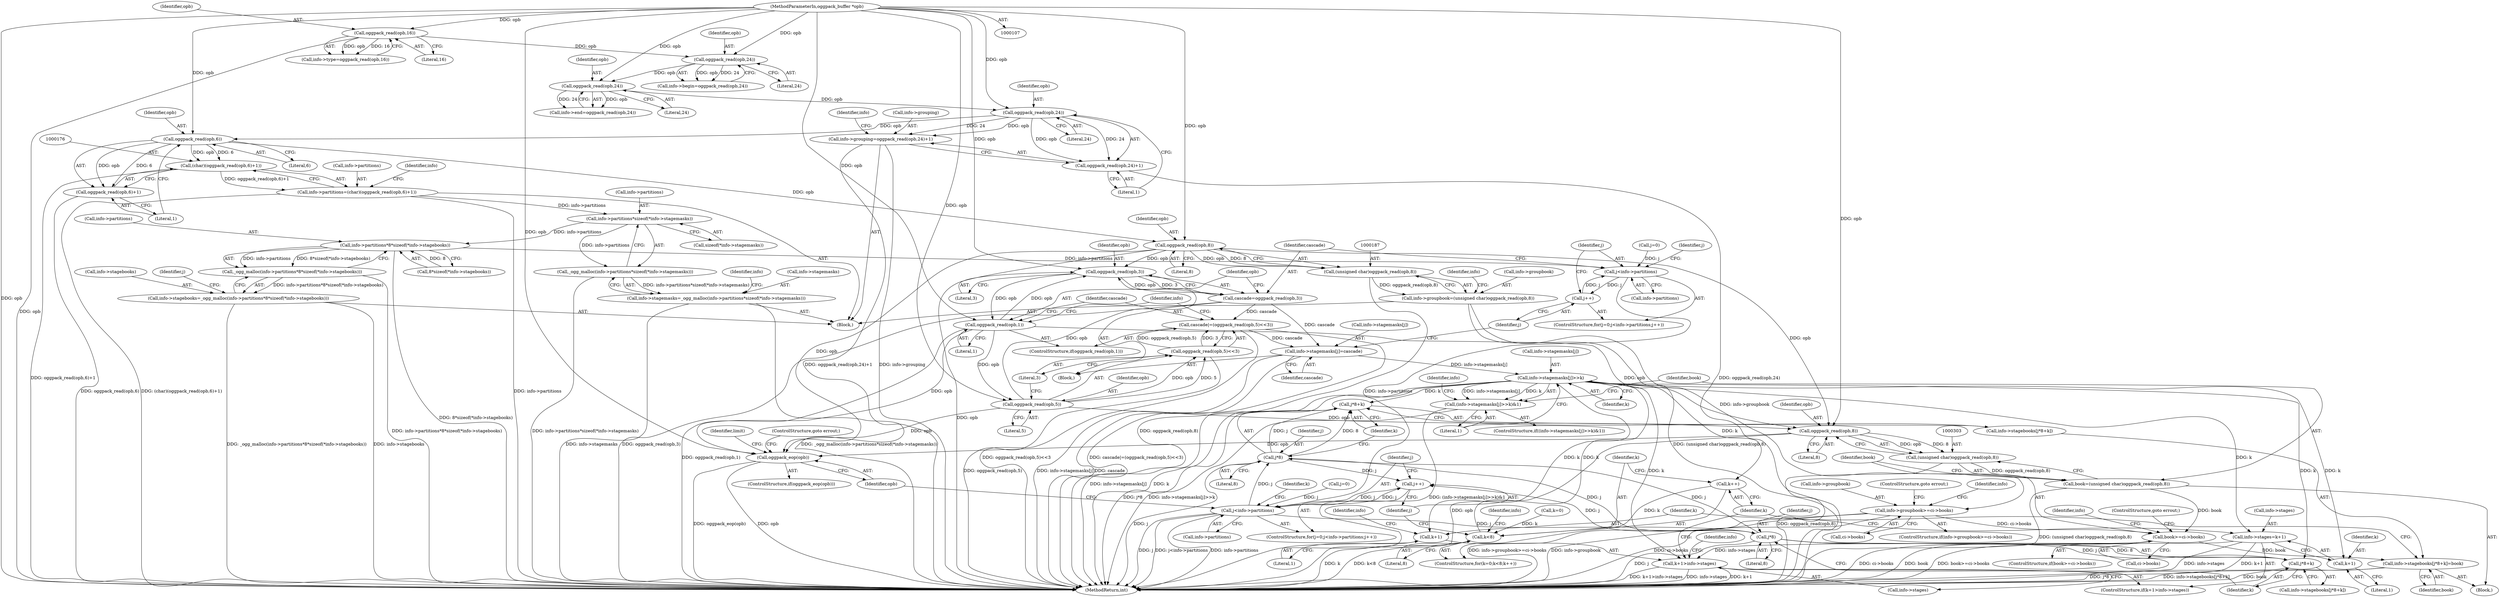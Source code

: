 digraph "0_Android_eeb4e45d5683f88488c083ecf142dc89bc3f0b47_9@API" {
"1000167" [label="(Call,oggpack_read(opb,24))"];
"1000159" [label="(Call,oggpack_read(opb,24))"];
"1000152" [label="(Call,oggpack_read(opb,24))"];
"1000132" [label="(Call,oggpack_read(opb,16))"];
"1000110" [label="(MethodParameterIn,oggpack_buffer *opb)"];
"1000162" [label="(Call,info->grouping=oggpack_read(opb,24)+1)"];
"1000166" [label="(Call,oggpack_read(opb,24)+1)"];
"1000178" [label="(Call,oggpack_read(opb,6))"];
"1000175" [label="(Call,(char)(oggpack_read(opb,6)+1))"];
"1000171" [label="(Call,info->partitions=(char)(oggpack_read(opb,6)+1))"];
"1000205" [label="(Call,info->partitions*sizeof(*info->stagemasks))"];
"1000204" [label="(Call,_ogg_malloc(info->partitions*sizeof(*info->stagemasks)))"];
"1000200" [label="(Call,info->stagemasks=_ogg_malloc(info->partitions*sizeof(*info->stagemasks)))"];
"1000219" [label="(Call,info->partitions*8*sizeof(*info->stagebooks))"];
"1000218" [label="(Call,_ogg_malloc(info->partitions*8*sizeof(*info->stagebooks)))"];
"1000214" [label="(Call,info->stagebooks=_ogg_malloc(info->partitions*8*sizeof(*info->stagebooks)))"];
"1000234" [label="(Call,j<info->partitions)"];
"1000239" [label="(Call,j++)"];
"1000270" [label="(Call,j<info->partitions)"];
"1000275" [label="(Call,j++)"];
"1000320" [label="(Call,j*8)"];
"1000319" [label="(Call,j*8+k)"];
"1000347" [label="(Call,j*8)"];
"1000346" [label="(Call,j*8+k)"];
"1000177" [label="(Call,oggpack_read(opb,6)+1)"];
"1000188" [label="(Call,oggpack_read(opb,8))"];
"1000186" [label="(Call,(unsigned char)oggpack_read(opb,8))"];
"1000182" [label="(Call,info->groupbook=(unsigned char)oggpack_read(opb,8))"];
"1000192" [label="(Call,info->groupbook>=ci->books)"];
"1000308" [label="(Call,book>=ci->books)"];
"1000314" [label="(Call,info->stagebooks[j*8+k]=book)"];
"1000245" [label="(Call,oggpack_read(opb,3))"];
"1000243" [label="(Call,cascade=oggpack_read(opb,3))"];
"1000252" [label="(Call,cascade|=(oggpack_read(opb,5)<<3))"];
"1000259" [label="(Call,info->stagemasks[j]=cascade)"];
"1000290" [label="(Call,info->stagemasks[j]>>k)"];
"1000285" [label="(Call,k++)"];
"1000282" [label="(Call,k<8)"];
"1000289" [label="(Call,(info->stagemasks[j]>>k)&1)"];
"1000326" [label="(Call,k+1>info->stages)"];
"1000327" [label="(Call,k+1)"];
"1000333" [label="(Call,info->stages=k+1)"];
"1000337" [label="(Call,k+1)"];
"1000249" [label="(Call,oggpack_read(opb,1))"];
"1000255" [label="(Call,oggpack_read(opb,5))"];
"1000254" [label="(Call,oggpack_read(opb,5)<<3)"];
"1000304" [label="(Call,oggpack_read(opb,8))"];
"1000302" [label="(Call,(unsigned char)oggpack_read(opb,8))"];
"1000300" [label="(Call,book=(unsigned char)oggpack_read(opb,8))"];
"1000353" [label="(Call,oggpack_eop(opb))"];
"1000342" [label="(Call,info->stagebooks[j*8+k])"];
"1000177" [label="(Call,oggpack_read(opb,6)+1)"];
"1000305" [label="(Identifier,opb)"];
"1000215" [label="(Call,info->stagebooks)"];
"1000333" [label="(Call,info->stages=k+1)"];
"1000111" [label="(Block,)"];
"1000230" [label="(ControlStructure,for(j=0;j<info->partitions;j++))"];
"1000321" [label="(Identifier,j)"];
"1000153" [label="(Identifier,opb)"];
"1000235" [label="(Identifier,j)"];
"1000350" [label="(Identifier,k)"];
"1000358" [label="(Identifier,limit)"];
"1000236" [label="(Call,info->partitions)"];
"1000308" [label="(Call,book>=ci->books)"];
"1000247" [label="(Literal,3)"];
"1000216" [label="(Identifier,info)"];
"1000400" [label="(MethodReturn,int)"];
"1000326" [label="(Call,k+1>info->stages)"];
"1000171" [label="(Call,info->partitions=(char)(oggpack_read(opb,6)+1))"];
"1000154" [label="(Literal,24)"];
"1000288" [label="(ControlStructure,if((info->stagemasks[j]>>k)&1))"];
"1000234" [label="(Call,j<info->partitions)"];
"1000354" [label="(Identifier,opb)"];
"1000240" [label="(Identifier,j)"];
"1000172" [label="(Call,info->partitions)"];
"1000265" [label="(Identifier,cascade)"];
"1000304" [label="(Call,oggpack_read(opb,8))"];
"1000268" [label="(Identifier,j)"];
"1000250" [label="(Identifier,opb)"];
"1000232" [label="(Identifier,j)"];
"1000285" [label="(Call,k++)"];
"1000293" [label="(Identifier,info)"];
"1000193" [label="(Call,info->groupbook)"];
"1000255" [label="(Call,oggpack_read(opb,5))"];
"1000219" [label="(Call,info->partitions*8*sizeof(*info->stagebooks))"];
"1000180" [label="(Literal,6)"];
"1000266" [label="(ControlStructure,for(j=0;j<info->partitions;j++))"];
"1000258" [label="(Literal,3)"];
"1000184" [label="(Identifier,info)"];
"1000344" [label="(Identifier,info)"];
"1000199" [label="(ControlStructure,goto errout;)"];
"1000320" [label="(Call,j*8)"];
"1000329" [label="(Literal,1)"];
"1000272" [label="(Call,info->partitions)"];
"1000110" [label="(MethodParameterIn,oggpack_buffer *opb)"];
"1000278" [label="(ControlStructure,for(k=0;k<8;k++))"];
"1000262" [label="(Identifier,info)"];
"1000335" [label="(Identifier,info)"];
"1000183" [label="(Call,info->groupbook)"];
"1000241" [label="(Block,)"];
"1000348" [label="(Identifier,j)"];
"1000249" [label="(Call,oggpack_read(opb,1))"];
"1000271" [label="(Identifier,j)"];
"1000192" [label="(Call,info->groupbook>=ci->books)"];
"1000314" [label="(Call,info->stagebooks[j*8+k]=book)"];
"1000347" [label="(Call,j*8)"];
"1000322" [label="(Literal,8)"];
"1000166" [label="(Call,oggpack_read(opb,24)+1)"];
"1000317" [label="(Identifier,info)"];
"1000310" [label="(Call,ci->books)"];
"1000315" [label="(Call,info->stagebooks[j*8+k])"];
"1000173" [label="(Identifier,info)"];
"1000324" [label="(Identifier,book)"];
"1000280" [label="(Identifier,k)"];
"1000296" [label="(Identifier,k)"];
"1000270" [label="(Call,j<info->partitions)"];
"1000338" [label="(Identifier,k)"];
"1000161" [label="(Literal,24)"];
"1000346" [label="(Call,j*8+k)"];
"1000128" [label="(Call,info->type=oggpack_read(opb,16))"];
"1000231" [label="(Call,j=0)"];
"1000182" [label="(Call,info->groupbook=(unsigned char)oggpack_read(opb,8))"];
"1000214" [label="(Call,info->stagebooks=_ogg_malloc(info->partitions*8*sizeof(*info->stagebooks)))"];
"1000309" [label="(Identifier,book)"];
"1000323" [label="(Identifier,k)"];
"1000194" [label="(Identifier,info)"];
"1000205" [label="(Call,info->partitions*sizeof(*info->stagemasks))"];
"1000206" [label="(Call,info->partitions)"];
"1000289" [label="(Call,(info->stagemasks[j]>>k)&1)"];
"1000353" [label="(Call,oggpack_eop(opb))"];
"1000284" [label="(Literal,8)"];
"1000175" [label="(Call,(char)(oggpack_read(opb,6)+1))"];
"1000196" [label="(Call,ci->books)"];
"1000152" [label="(Call,oggpack_read(opb,24))"];
"1000202" [label="(Identifier,info)"];
"1000168" [label="(Identifier,opb)"];
"1000220" [label="(Call,info->partitions)"];
"1000188" [label="(Call,oggpack_read(opb,8))"];
"1000259" [label="(Call,info->stagemasks[j]=cascade)"];
"1000159" [label="(Call,oggpack_read(opb,24))"];
"1000189" [label="(Identifier,opb)"];
"1000302" [label="(Call,(unsigned char)oggpack_read(opb,8))"];
"1000162" [label="(Call,info->grouping=oggpack_read(opb,24)+1)"];
"1000283" [label="(Identifier,k)"];
"1000297" [label="(Literal,1)"];
"1000301" [label="(Identifier,book)"];
"1000267" [label="(Call,j=0)"];
"1000245" [label="(Call,oggpack_read(opb,3))"];
"1000254" [label="(Call,oggpack_read(opb,5)<<3)"];
"1000276" [label="(Identifier,j)"];
"1000291" [label="(Call,info->stagemasks[j])"];
"1000279" [label="(Call,k=0)"];
"1000190" [label="(Literal,8)"];
"1000327" [label="(Call,k+1)"];
"1000191" [label="(ControlStructure,if(info->groupbook>=ci->books))"];
"1000169" [label="(Literal,24)"];
"1000256" [label="(Identifier,opb)"];
"1000337" [label="(Call,k+1)"];
"1000160" [label="(Identifier,opb)"];
"1000218" [label="(Call,_ogg_malloc(info->partitions*8*sizeof(*info->stagebooks)))"];
"1000325" [label="(ControlStructure,if(k+1>info->stages))"];
"1000246" [label="(Identifier,opb)"];
"1000239" [label="(Call,j++)"];
"1000275" [label="(Call,j++)"];
"1000282" [label="(Call,k<8)"];
"1000181" [label="(Literal,1)"];
"1000167" [label="(Call,oggpack_read(opb,24))"];
"1000178" [label="(Call,oggpack_read(opb,6))"];
"1000243" [label="(Call,cascade=oggpack_read(opb,3))"];
"1000253" [label="(Identifier,cascade)"];
"1000155" [label="(Call,info->end=oggpack_read(opb,24))"];
"1000209" [label="(Call,sizeof(*info->stagemasks))"];
"1000290" [label="(Call,info->stagemasks[j]>>k)"];
"1000133" [label="(Identifier,opb)"];
"1000352" [label="(ControlStructure,if(oggpack_eop(opb)))"];
"1000204" [label="(Call,_ogg_malloc(info->partitions*sizeof(*info->stagemasks)))"];
"1000186" [label="(Call,(unsigned char)oggpack_read(opb,8))"];
"1000349" [label="(Literal,8)"];
"1000132" [label="(Call,oggpack_read(opb,16))"];
"1000334" [label="(Call,info->stages)"];
"1000330" [label="(Call,info->stages)"];
"1000257" [label="(Literal,5)"];
"1000148" [label="(Call,info->begin=oggpack_read(opb,24))"];
"1000163" [label="(Call,info->grouping)"];
"1000244" [label="(Identifier,cascade)"];
"1000328" [label="(Identifier,k)"];
"1000252" [label="(Call,cascade|=(oggpack_read(opb,5)<<3))"];
"1000313" [label="(ControlStructure,goto errout;)"];
"1000298" [label="(Block,)"];
"1000339" [label="(Literal,1)"];
"1000179" [label="(Identifier,opb)"];
"1000201" [label="(Call,info->stagemasks)"];
"1000260" [label="(Call,info->stagemasks[j])"];
"1000300" [label="(Call,book=(unsigned char)oggpack_read(opb,8))"];
"1000319" [label="(Call,j*8+k)"];
"1000223" [label="(Call,8*sizeof(*info->stagebooks))"];
"1000170" [label="(Literal,1)"];
"1000331" [label="(Identifier,info)"];
"1000306" [label="(Literal,8)"];
"1000355" [label="(ControlStructure,goto errout;)"];
"1000307" [label="(ControlStructure,if(book>=ci->books))"];
"1000200" [label="(Call,info->stagemasks=_ogg_malloc(info->partitions*sizeof(*info->stagemasks)))"];
"1000251" [label="(Literal,1)"];
"1000286" [label="(Identifier,k)"];
"1000248" [label="(ControlStructure,if(oggpack_read(opb,1)))"];
"1000134" [label="(Literal,16)"];
"1000167" -> "1000166"  [label="AST: "];
"1000167" -> "1000169"  [label="CFG: "];
"1000168" -> "1000167"  [label="AST: "];
"1000169" -> "1000167"  [label="AST: "];
"1000170" -> "1000167"  [label="CFG: "];
"1000167" -> "1000162"  [label="DDG: opb"];
"1000167" -> "1000162"  [label="DDG: 24"];
"1000167" -> "1000166"  [label="DDG: opb"];
"1000167" -> "1000166"  [label="DDG: 24"];
"1000159" -> "1000167"  [label="DDG: opb"];
"1000110" -> "1000167"  [label="DDG: opb"];
"1000167" -> "1000178"  [label="DDG: opb"];
"1000159" -> "1000155"  [label="AST: "];
"1000159" -> "1000161"  [label="CFG: "];
"1000160" -> "1000159"  [label="AST: "];
"1000161" -> "1000159"  [label="AST: "];
"1000155" -> "1000159"  [label="CFG: "];
"1000159" -> "1000155"  [label="DDG: opb"];
"1000159" -> "1000155"  [label="DDG: 24"];
"1000152" -> "1000159"  [label="DDG: opb"];
"1000110" -> "1000159"  [label="DDG: opb"];
"1000152" -> "1000148"  [label="AST: "];
"1000152" -> "1000154"  [label="CFG: "];
"1000153" -> "1000152"  [label="AST: "];
"1000154" -> "1000152"  [label="AST: "];
"1000148" -> "1000152"  [label="CFG: "];
"1000152" -> "1000148"  [label="DDG: opb"];
"1000152" -> "1000148"  [label="DDG: 24"];
"1000132" -> "1000152"  [label="DDG: opb"];
"1000110" -> "1000152"  [label="DDG: opb"];
"1000132" -> "1000128"  [label="AST: "];
"1000132" -> "1000134"  [label="CFG: "];
"1000133" -> "1000132"  [label="AST: "];
"1000134" -> "1000132"  [label="AST: "];
"1000128" -> "1000132"  [label="CFG: "];
"1000132" -> "1000400"  [label="DDG: opb"];
"1000132" -> "1000128"  [label="DDG: opb"];
"1000132" -> "1000128"  [label="DDG: 16"];
"1000110" -> "1000132"  [label="DDG: opb"];
"1000110" -> "1000107"  [label="AST: "];
"1000110" -> "1000400"  [label="DDG: opb"];
"1000110" -> "1000178"  [label="DDG: opb"];
"1000110" -> "1000188"  [label="DDG: opb"];
"1000110" -> "1000245"  [label="DDG: opb"];
"1000110" -> "1000249"  [label="DDG: opb"];
"1000110" -> "1000255"  [label="DDG: opb"];
"1000110" -> "1000304"  [label="DDG: opb"];
"1000110" -> "1000353"  [label="DDG: opb"];
"1000162" -> "1000111"  [label="AST: "];
"1000162" -> "1000166"  [label="CFG: "];
"1000163" -> "1000162"  [label="AST: "];
"1000166" -> "1000162"  [label="AST: "];
"1000173" -> "1000162"  [label="CFG: "];
"1000162" -> "1000400"  [label="DDG: oggpack_read(opb,24)+1"];
"1000162" -> "1000400"  [label="DDG: info->grouping"];
"1000166" -> "1000170"  [label="CFG: "];
"1000170" -> "1000166"  [label="AST: "];
"1000166" -> "1000400"  [label="DDG: oggpack_read(opb,24)"];
"1000178" -> "1000177"  [label="AST: "];
"1000178" -> "1000180"  [label="CFG: "];
"1000179" -> "1000178"  [label="AST: "];
"1000180" -> "1000178"  [label="AST: "];
"1000181" -> "1000178"  [label="CFG: "];
"1000178" -> "1000175"  [label="DDG: opb"];
"1000178" -> "1000175"  [label="DDG: 6"];
"1000178" -> "1000177"  [label="DDG: opb"];
"1000178" -> "1000177"  [label="DDG: 6"];
"1000178" -> "1000188"  [label="DDG: opb"];
"1000175" -> "1000171"  [label="AST: "];
"1000175" -> "1000177"  [label="CFG: "];
"1000176" -> "1000175"  [label="AST: "];
"1000177" -> "1000175"  [label="AST: "];
"1000171" -> "1000175"  [label="CFG: "];
"1000175" -> "1000400"  [label="DDG: oggpack_read(opb,6)+1"];
"1000175" -> "1000171"  [label="DDG: oggpack_read(opb,6)+1"];
"1000171" -> "1000111"  [label="AST: "];
"1000172" -> "1000171"  [label="AST: "];
"1000184" -> "1000171"  [label="CFG: "];
"1000171" -> "1000400"  [label="DDG: info->partitions"];
"1000171" -> "1000400"  [label="DDG: (char)(oggpack_read(opb,6)+1)"];
"1000171" -> "1000205"  [label="DDG: info->partitions"];
"1000205" -> "1000204"  [label="AST: "];
"1000205" -> "1000209"  [label="CFG: "];
"1000206" -> "1000205"  [label="AST: "];
"1000209" -> "1000205"  [label="AST: "];
"1000204" -> "1000205"  [label="CFG: "];
"1000205" -> "1000204"  [label="DDG: info->partitions"];
"1000205" -> "1000219"  [label="DDG: info->partitions"];
"1000204" -> "1000200"  [label="AST: "];
"1000200" -> "1000204"  [label="CFG: "];
"1000204" -> "1000400"  [label="DDG: info->partitions*sizeof(*info->stagemasks)"];
"1000204" -> "1000200"  [label="DDG: info->partitions*sizeof(*info->stagemasks)"];
"1000200" -> "1000111"  [label="AST: "];
"1000201" -> "1000200"  [label="AST: "];
"1000216" -> "1000200"  [label="CFG: "];
"1000200" -> "1000400"  [label="DDG: info->stagemasks"];
"1000200" -> "1000400"  [label="DDG: _ogg_malloc(info->partitions*sizeof(*info->stagemasks))"];
"1000219" -> "1000218"  [label="AST: "];
"1000219" -> "1000223"  [label="CFG: "];
"1000220" -> "1000219"  [label="AST: "];
"1000223" -> "1000219"  [label="AST: "];
"1000218" -> "1000219"  [label="CFG: "];
"1000219" -> "1000400"  [label="DDG: 8*sizeof(*info->stagebooks)"];
"1000219" -> "1000218"  [label="DDG: info->partitions"];
"1000219" -> "1000218"  [label="DDG: 8*sizeof(*info->stagebooks)"];
"1000223" -> "1000219"  [label="DDG: 8"];
"1000219" -> "1000234"  [label="DDG: info->partitions"];
"1000218" -> "1000214"  [label="AST: "];
"1000214" -> "1000218"  [label="CFG: "];
"1000218" -> "1000400"  [label="DDG: info->partitions*8*sizeof(*info->stagebooks)"];
"1000218" -> "1000214"  [label="DDG: info->partitions*8*sizeof(*info->stagebooks)"];
"1000214" -> "1000111"  [label="AST: "];
"1000215" -> "1000214"  [label="AST: "];
"1000232" -> "1000214"  [label="CFG: "];
"1000214" -> "1000400"  [label="DDG: _ogg_malloc(info->partitions*8*sizeof(*info->stagebooks))"];
"1000214" -> "1000400"  [label="DDG: info->stagebooks"];
"1000234" -> "1000230"  [label="AST: "];
"1000234" -> "1000236"  [label="CFG: "];
"1000235" -> "1000234"  [label="AST: "];
"1000236" -> "1000234"  [label="AST: "];
"1000244" -> "1000234"  [label="CFG: "];
"1000268" -> "1000234"  [label="CFG: "];
"1000239" -> "1000234"  [label="DDG: j"];
"1000231" -> "1000234"  [label="DDG: j"];
"1000234" -> "1000239"  [label="DDG: j"];
"1000234" -> "1000270"  [label="DDG: info->partitions"];
"1000239" -> "1000230"  [label="AST: "];
"1000239" -> "1000240"  [label="CFG: "];
"1000240" -> "1000239"  [label="AST: "];
"1000235" -> "1000239"  [label="CFG: "];
"1000270" -> "1000266"  [label="AST: "];
"1000270" -> "1000272"  [label="CFG: "];
"1000271" -> "1000270"  [label="AST: "];
"1000272" -> "1000270"  [label="AST: "];
"1000280" -> "1000270"  [label="CFG: "];
"1000354" -> "1000270"  [label="CFG: "];
"1000270" -> "1000400"  [label="DDG: j<info->partitions"];
"1000270" -> "1000400"  [label="DDG: info->partitions"];
"1000270" -> "1000400"  [label="DDG: j"];
"1000267" -> "1000270"  [label="DDG: j"];
"1000275" -> "1000270"  [label="DDG: j"];
"1000270" -> "1000275"  [label="DDG: j"];
"1000270" -> "1000320"  [label="DDG: j"];
"1000270" -> "1000347"  [label="DDG: j"];
"1000275" -> "1000266"  [label="AST: "];
"1000275" -> "1000276"  [label="CFG: "];
"1000276" -> "1000275"  [label="AST: "];
"1000271" -> "1000275"  [label="CFG: "];
"1000347" -> "1000275"  [label="DDG: j"];
"1000320" -> "1000275"  [label="DDG: j"];
"1000320" -> "1000319"  [label="AST: "];
"1000320" -> "1000322"  [label="CFG: "];
"1000321" -> "1000320"  [label="AST: "];
"1000322" -> "1000320"  [label="AST: "];
"1000323" -> "1000320"  [label="CFG: "];
"1000320" -> "1000400"  [label="DDG: j"];
"1000320" -> "1000319"  [label="DDG: j"];
"1000320" -> "1000319"  [label="DDG: 8"];
"1000347" -> "1000320"  [label="DDG: j"];
"1000320" -> "1000347"  [label="DDG: j"];
"1000319" -> "1000315"  [label="AST: "];
"1000319" -> "1000323"  [label="CFG: "];
"1000323" -> "1000319"  [label="AST: "];
"1000315" -> "1000319"  [label="CFG: "];
"1000319" -> "1000400"  [label="DDG: j*8"];
"1000290" -> "1000319"  [label="DDG: k"];
"1000347" -> "1000346"  [label="AST: "];
"1000347" -> "1000349"  [label="CFG: "];
"1000348" -> "1000347"  [label="AST: "];
"1000349" -> "1000347"  [label="AST: "];
"1000350" -> "1000347"  [label="CFG: "];
"1000347" -> "1000400"  [label="DDG: j"];
"1000347" -> "1000346"  [label="DDG: j"];
"1000347" -> "1000346"  [label="DDG: 8"];
"1000346" -> "1000342"  [label="AST: "];
"1000346" -> "1000350"  [label="CFG: "];
"1000350" -> "1000346"  [label="AST: "];
"1000342" -> "1000346"  [label="CFG: "];
"1000346" -> "1000400"  [label="DDG: j*8"];
"1000290" -> "1000346"  [label="DDG: k"];
"1000177" -> "1000181"  [label="CFG: "];
"1000181" -> "1000177"  [label="AST: "];
"1000177" -> "1000400"  [label="DDG: oggpack_read(opb,6)"];
"1000188" -> "1000186"  [label="AST: "];
"1000188" -> "1000190"  [label="CFG: "];
"1000189" -> "1000188"  [label="AST: "];
"1000190" -> "1000188"  [label="AST: "];
"1000186" -> "1000188"  [label="CFG: "];
"1000188" -> "1000400"  [label="DDG: opb"];
"1000188" -> "1000186"  [label="DDG: opb"];
"1000188" -> "1000186"  [label="DDG: 8"];
"1000188" -> "1000245"  [label="DDG: opb"];
"1000188" -> "1000304"  [label="DDG: opb"];
"1000188" -> "1000353"  [label="DDG: opb"];
"1000186" -> "1000182"  [label="AST: "];
"1000187" -> "1000186"  [label="AST: "];
"1000182" -> "1000186"  [label="CFG: "];
"1000186" -> "1000400"  [label="DDG: oggpack_read(opb,8)"];
"1000186" -> "1000182"  [label="DDG: oggpack_read(opb,8)"];
"1000182" -> "1000111"  [label="AST: "];
"1000183" -> "1000182"  [label="AST: "];
"1000194" -> "1000182"  [label="CFG: "];
"1000182" -> "1000400"  [label="DDG: (unsigned char)oggpack_read(opb,8)"];
"1000182" -> "1000192"  [label="DDG: info->groupbook"];
"1000192" -> "1000191"  [label="AST: "];
"1000192" -> "1000196"  [label="CFG: "];
"1000193" -> "1000192"  [label="AST: "];
"1000196" -> "1000192"  [label="AST: "];
"1000199" -> "1000192"  [label="CFG: "];
"1000202" -> "1000192"  [label="CFG: "];
"1000192" -> "1000400"  [label="DDG: info->groupbook"];
"1000192" -> "1000400"  [label="DDG: ci->books"];
"1000192" -> "1000400"  [label="DDG: info->groupbook>=ci->books"];
"1000192" -> "1000308"  [label="DDG: ci->books"];
"1000308" -> "1000307"  [label="AST: "];
"1000308" -> "1000310"  [label="CFG: "];
"1000309" -> "1000308"  [label="AST: "];
"1000310" -> "1000308"  [label="AST: "];
"1000313" -> "1000308"  [label="CFG: "];
"1000317" -> "1000308"  [label="CFG: "];
"1000308" -> "1000400"  [label="DDG: ci->books"];
"1000308" -> "1000400"  [label="DDG: book"];
"1000308" -> "1000400"  [label="DDG: book>=ci->books"];
"1000300" -> "1000308"  [label="DDG: book"];
"1000308" -> "1000314"  [label="DDG: book"];
"1000314" -> "1000298"  [label="AST: "];
"1000314" -> "1000324"  [label="CFG: "];
"1000315" -> "1000314"  [label="AST: "];
"1000324" -> "1000314"  [label="AST: "];
"1000328" -> "1000314"  [label="CFG: "];
"1000314" -> "1000400"  [label="DDG: info->stagebooks[j*8+k]"];
"1000314" -> "1000400"  [label="DDG: book"];
"1000245" -> "1000243"  [label="AST: "];
"1000245" -> "1000247"  [label="CFG: "];
"1000246" -> "1000245"  [label="AST: "];
"1000247" -> "1000245"  [label="AST: "];
"1000243" -> "1000245"  [label="CFG: "];
"1000245" -> "1000243"  [label="DDG: opb"];
"1000245" -> "1000243"  [label="DDG: 3"];
"1000249" -> "1000245"  [label="DDG: opb"];
"1000255" -> "1000245"  [label="DDG: opb"];
"1000245" -> "1000249"  [label="DDG: opb"];
"1000243" -> "1000241"  [label="AST: "];
"1000244" -> "1000243"  [label="AST: "];
"1000250" -> "1000243"  [label="CFG: "];
"1000243" -> "1000400"  [label="DDG: oggpack_read(opb,3)"];
"1000243" -> "1000252"  [label="DDG: cascade"];
"1000243" -> "1000259"  [label="DDG: cascade"];
"1000252" -> "1000248"  [label="AST: "];
"1000252" -> "1000254"  [label="CFG: "];
"1000253" -> "1000252"  [label="AST: "];
"1000254" -> "1000252"  [label="AST: "];
"1000262" -> "1000252"  [label="CFG: "];
"1000252" -> "1000400"  [label="DDG: oggpack_read(opb,5)<<3"];
"1000252" -> "1000400"  [label="DDG: cascade|=(oggpack_read(opb,5)<<3)"];
"1000254" -> "1000252"  [label="DDG: oggpack_read(opb,5)"];
"1000254" -> "1000252"  [label="DDG: 3"];
"1000252" -> "1000259"  [label="DDG: cascade"];
"1000259" -> "1000241"  [label="AST: "];
"1000259" -> "1000265"  [label="CFG: "];
"1000260" -> "1000259"  [label="AST: "];
"1000265" -> "1000259"  [label="AST: "];
"1000240" -> "1000259"  [label="CFG: "];
"1000259" -> "1000400"  [label="DDG: info->stagemasks[j]"];
"1000259" -> "1000400"  [label="DDG: cascade"];
"1000259" -> "1000290"  [label="DDG: info->stagemasks[j]"];
"1000290" -> "1000289"  [label="AST: "];
"1000290" -> "1000296"  [label="CFG: "];
"1000291" -> "1000290"  [label="AST: "];
"1000296" -> "1000290"  [label="AST: "];
"1000297" -> "1000290"  [label="CFG: "];
"1000290" -> "1000400"  [label="DDG: info->stagemasks[j]"];
"1000290" -> "1000400"  [label="DDG: k"];
"1000290" -> "1000285"  [label="DDG: k"];
"1000290" -> "1000289"  [label="DDG: info->stagemasks[j]"];
"1000290" -> "1000289"  [label="DDG: k"];
"1000282" -> "1000290"  [label="DDG: k"];
"1000290" -> "1000326"  [label="DDG: k"];
"1000290" -> "1000327"  [label="DDG: k"];
"1000290" -> "1000333"  [label="DDG: k"];
"1000290" -> "1000337"  [label="DDG: k"];
"1000285" -> "1000278"  [label="AST: "];
"1000285" -> "1000286"  [label="CFG: "];
"1000286" -> "1000285"  [label="AST: "];
"1000283" -> "1000285"  [label="CFG: "];
"1000285" -> "1000282"  [label="DDG: k"];
"1000282" -> "1000278"  [label="AST: "];
"1000282" -> "1000284"  [label="CFG: "];
"1000283" -> "1000282"  [label="AST: "];
"1000284" -> "1000282"  [label="AST: "];
"1000293" -> "1000282"  [label="CFG: "];
"1000276" -> "1000282"  [label="CFG: "];
"1000282" -> "1000400"  [label="DDG: k<8"];
"1000282" -> "1000400"  [label="DDG: k"];
"1000279" -> "1000282"  [label="DDG: k"];
"1000289" -> "1000288"  [label="AST: "];
"1000289" -> "1000297"  [label="CFG: "];
"1000297" -> "1000289"  [label="AST: "];
"1000301" -> "1000289"  [label="CFG: "];
"1000344" -> "1000289"  [label="CFG: "];
"1000289" -> "1000400"  [label="DDG: info->stagemasks[j]>>k"];
"1000289" -> "1000400"  [label="DDG: (info->stagemasks[j]>>k)&1"];
"1000326" -> "1000325"  [label="AST: "];
"1000326" -> "1000330"  [label="CFG: "];
"1000327" -> "1000326"  [label="AST: "];
"1000330" -> "1000326"  [label="AST: "];
"1000335" -> "1000326"  [label="CFG: "];
"1000286" -> "1000326"  [label="CFG: "];
"1000326" -> "1000400"  [label="DDG: k+1>info->stages"];
"1000326" -> "1000400"  [label="DDG: info->stages"];
"1000326" -> "1000400"  [label="DDG: k+1"];
"1000333" -> "1000326"  [label="DDG: info->stages"];
"1000327" -> "1000329"  [label="CFG: "];
"1000328" -> "1000327"  [label="AST: "];
"1000329" -> "1000327"  [label="AST: "];
"1000331" -> "1000327"  [label="CFG: "];
"1000333" -> "1000325"  [label="AST: "];
"1000333" -> "1000337"  [label="CFG: "];
"1000334" -> "1000333"  [label="AST: "];
"1000337" -> "1000333"  [label="AST: "];
"1000286" -> "1000333"  [label="CFG: "];
"1000333" -> "1000400"  [label="DDG: info->stages"];
"1000333" -> "1000400"  [label="DDG: k+1"];
"1000337" -> "1000339"  [label="CFG: "];
"1000338" -> "1000337"  [label="AST: "];
"1000339" -> "1000337"  [label="AST: "];
"1000249" -> "1000248"  [label="AST: "];
"1000249" -> "1000251"  [label="CFG: "];
"1000250" -> "1000249"  [label="AST: "];
"1000251" -> "1000249"  [label="AST: "];
"1000253" -> "1000249"  [label="CFG: "];
"1000262" -> "1000249"  [label="CFG: "];
"1000249" -> "1000400"  [label="DDG: oggpack_read(opb,1)"];
"1000249" -> "1000255"  [label="DDG: opb"];
"1000249" -> "1000304"  [label="DDG: opb"];
"1000249" -> "1000353"  [label="DDG: opb"];
"1000255" -> "1000254"  [label="AST: "];
"1000255" -> "1000257"  [label="CFG: "];
"1000256" -> "1000255"  [label="AST: "];
"1000257" -> "1000255"  [label="AST: "];
"1000258" -> "1000255"  [label="CFG: "];
"1000255" -> "1000254"  [label="DDG: opb"];
"1000255" -> "1000254"  [label="DDG: 5"];
"1000255" -> "1000304"  [label="DDG: opb"];
"1000255" -> "1000353"  [label="DDG: opb"];
"1000254" -> "1000258"  [label="CFG: "];
"1000258" -> "1000254"  [label="AST: "];
"1000254" -> "1000400"  [label="DDG: oggpack_read(opb,5)"];
"1000304" -> "1000302"  [label="AST: "];
"1000304" -> "1000306"  [label="CFG: "];
"1000305" -> "1000304"  [label="AST: "];
"1000306" -> "1000304"  [label="AST: "];
"1000302" -> "1000304"  [label="CFG: "];
"1000304" -> "1000400"  [label="DDG: opb"];
"1000304" -> "1000302"  [label="DDG: opb"];
"1000304" -> "1000302"  [label="DDG: 8"];
"1000304" -> "1000353"  [label="DDG: opb"];
"1000302" -> "1000300"  [label="AST: "];
"1000303" -> "1000302"  [label="AST: "];
"1000300" -> "1000302"  [label="CFG: "];
"1000302" -> "1000400"  [label="DDG: oggpack_read(opb,8)"];
"1000302" -> "1000300"  [label="DDG: oggpack_read(opb,8)"];
"1000300" -> "1000298"  [label="AST: "];
"1000301" -> "1000300"  [label="AST: "];
"1000309" -> "1000300"  [label="CFG: "];
"1000300" -> "1000400"  [label="DDG: (unsigned char)oggpack_read(opb,8)"];
"1000353" -> "1000352"  [label="AST: "];
"1000353" -> "1000354"  [label="CFG: "];
"1000354" -> "1000353"  [label="AST: "];
"1000355" -> "1000353"  [label="CFG: "];
"1000358" -> "1000353"  [label="CFG: "];
"1000353" -> "1000400"  [label="DDG: oggpack_eop(opb)"];
"1000353" -> "1000400"  [label="DDG: opb"];
}
